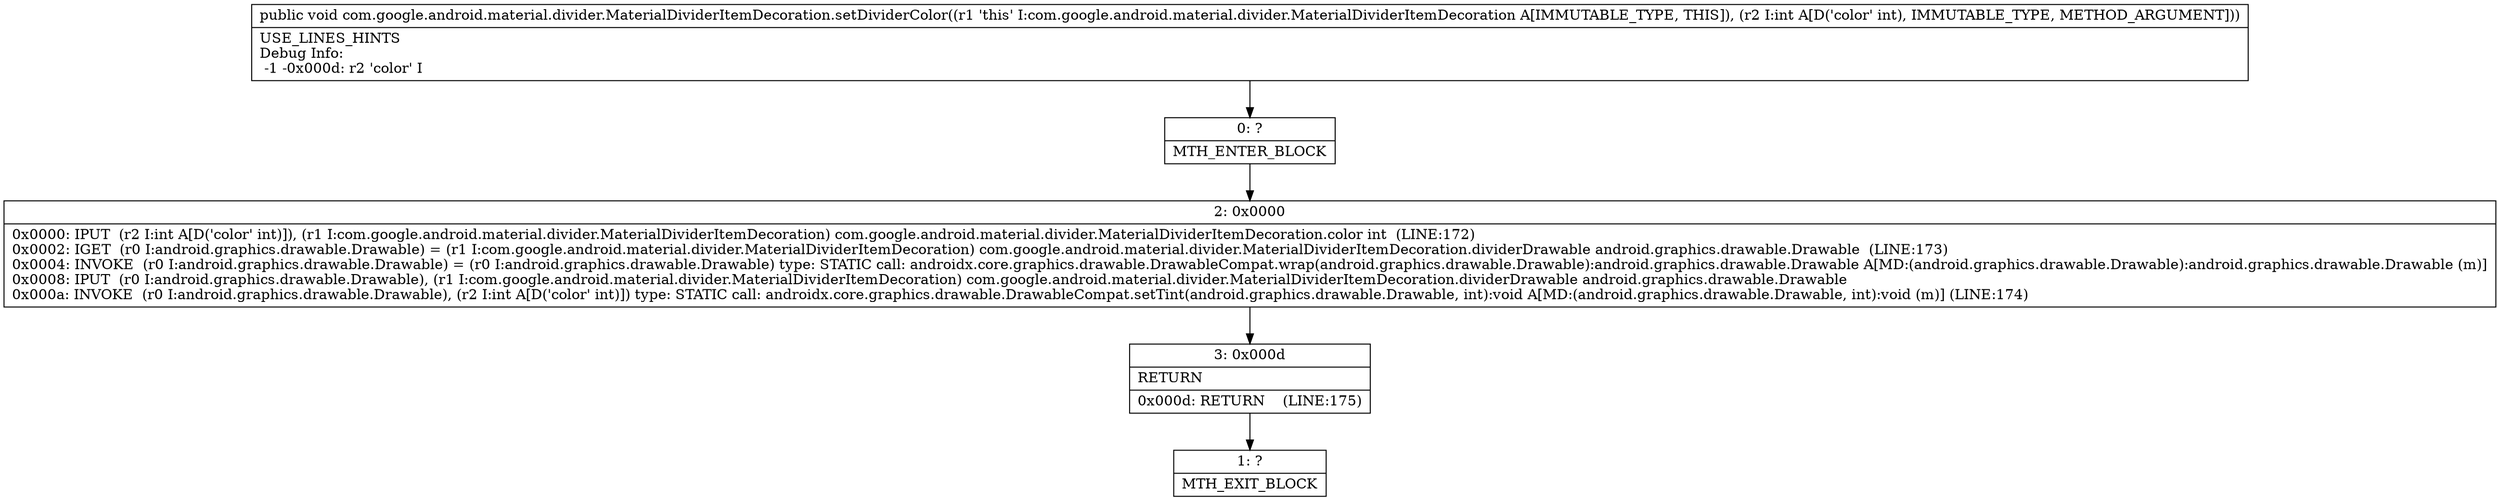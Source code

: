 digraph "CFG forcom.google.android.material.divider.MaterialDividerItemDecoration.setDividerColor(I)V" {
Node_0 [shape=record,label="{0\:\ ?|MTH_ENTER_BLOCK\l}"];
Node_2 [shape=record,label="{2\:\ 0x0000|0x0000: IPUT  (r2 I:int A[D('color' int)]), (r1 I:com.google.android.material.divider.MaterialDividerItemDecoration) com.google.android.material.divider.MaterialDividerItemDecoration.color int  (LINE:172)\l0x0002: IGET  (r0 I:android.graphics.drawable.Drawable) = (r1 I:com.google.android.material.divider.MaterialDividerItemDecoration) com.google.android.material.divider.MaterialDividerItemDecoration.dividerDrawable android.graphics.drawable.Drawable  (LINE:173)\l0x0004: INVOKE  (r0 I:android.graphics.drawable.Drawable) = (r0 I:android.graphics.drawable.Drawable) type: STATIC call: androidx.core.graphics.drawable.DrawableCompat.wrap(android.graphics.drawable.Drawable):android.graphics.drawable.Drawable A[MD:(android.graphics.drawable.Drawable):android.graphics.drawable.Drawable (m)]\l0x0008: IPUT  (r0 I:android.graphics.drawable.Drawable), (r1 I:com.google.android.material.divider.MaterialDividerItemDecoration) com.google.android.material.divider.MaterialDividerItemDecoration.dividerDrawable android.graphics.drawable.Drawable \l0x000a: INVOKE  (r0 I:android.graphics.drawable.Drawable), (r2 I:int A[D('color' int)]) type: STATIC call: androidx.core.graphics.drawable.DrawableCompat.setTint(android.graphics.drawable.Drawable, int):void A[MD:(android.graphics.drawable.Drawable, int):void (m)] (LINE:174)\l}"];
Node_3 [shape=record,label="{3\:\ 0x000d|RETURN\l|0x000d: RETURN    (LINE:175)\l}"];
Node_1 [shape=record,label="{1\:\ ?|MTH_EXIT_BLOCK\l}"];
MethodNode[shape=record,label="{public void com.google.android.material.divider.MaterialDividerItemDecoration.setDividerColor((r1 'this' I:com.google.android.material.divider.MaterialDividerItemDecoration A[IMMUTABLE_TYPE, THIS]), (r2 I:int A[D('color' int), IMMUTABLE_TYPE, METHOD_ARGUMENT]))  | USE_LINES_HINTS\lDebug Info:\l  \-1 \-0x000d: r2 'color' I\l}"];
MethodNode -> Node_0;Node_0 -> Node_2;
Node_2 -> Node_3;
Node_3 -> Node_1;
}

